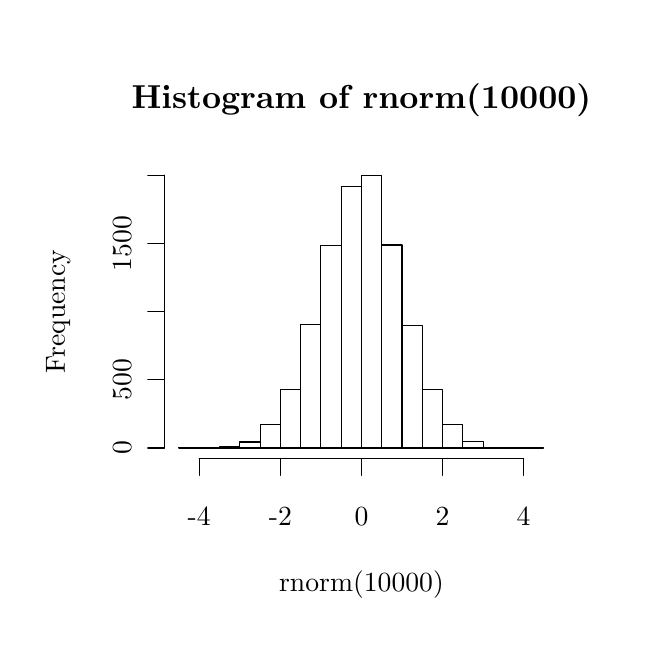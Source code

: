 % Created by tikzDevice version 0.5.3 on 2011-04-03 17:14:25
\begin{tikzpicture}[x=1pt,y=1pt]
\draw[color=white,opacity=0] (0,0) rectangle (216.81,216.81);
\begin{scope}
\path[clip] (  0.00,  0.00) rectangle (216.81,216.81);
\definecolor[named]{drawColor}{rgb}{0.40,0.41,0.40}
\definecolor[named]{drawColor}{rgb}{0.00,0.00,0.00}

\node[color=drawColor,anchor=base,inner sep=0pt, outer sep=0pt, scale=  1.20] at (120.41,187.70) {\bfseries Histogram of rnorm(10000)%
};

\node[color=drawColor,anchor=base,inner sep=0pt, outer sep=0pt, scale=  1.00] at (120.41, 13.20) {rnorm(10000)%
};

\node[rotate= 90.00,color=drawColor,anchor=base,inner sep=0pt, outer sep=0pt, scale=  1.00] at ( 13.20,114.41) {Frequency%
};
\end{scope}
\begin{scope}
\path[clip] (  0.00,  0.00) rectangle (216.81,216.81);
\definecolor[named]{drawColor}{rgb}{0.40,0.41,0.40}
\definecolor[named]{drawColor}{rgb}{0.00,0.00,0.00}

\draw[color=drawColor,line cap=round,line join=round,fill opacity=0.00,] ( 61.80, 61.20) -- (179.01, 61.20);

\draw[color=drawColor,line cap=round,line join=round,fill opacity=0.00,] ( 61.80, 61.20) -- ( 61.80, 55.20);

\draw[color=drawColor,line cap=round,line join=round,fill opacity=0.00,] ( 91.10, 61.20) -- ( 91.10, 55.20);

\draw[color=drawColor,line cap=round,line join=round,fill opacity=0.00,] (120.41, 61.20) -- (120.41, 55.20);

\draw[color=drawColor,line cap=round,line join=round,fill opacity=0.00,] (149.71, 61.20) -- (149.71, 55.20);

\draw[color=drawColor,line cap=round,line join=round,fill opacity=0.00,] (179.01, 61.20) -- (179.01, 55.20);

\node[color=drawColor,anchor=base,inner sep=0pt, outer sep=0pt, scale=  1.00] at ( 61.80, 37.20) {-4%
};

\node[color=drawColor,anchor=base,inner sep=0pt, outer sep=0pt, scale=  1.00] at ( 91.10, 37.20) {-2%
};

\node[color=drawColor,anchor=base,inner sep=0pt, outer sep=0pt, scale=  1.00] at (120.41, 37.20) {0%
};

\node[color=drawColor,anchor=base,inner sep=0pt, outer sep=0pt, scale=  1.00] at (149.71, 37.20) {2%
};

\node[color=drawColor,anchor=base,inner sep=0pt, outer sep=0pt, scale=  1.00] at (179.01, 37.20) {4%
};

\draw[color=drawColor,line cap=round,line join=round,fill opacity=0.00,] ( 49.20, 65.14) -- ( 49.20,163.72);

\draw[color=drawColor,line cap=round,line join=round,fill opacity=0.00,] ( 49.20, 65.14) -- ( 43.20, 65.14);

\draw[color=drawColor,line cap=round,line join=round,fill opacity=0.00,] ( 49.20, 89.79) -- ( 43.20, 89.79);

\draw[color=drawColor,line cap=round,line join=round,fill opacity=0.00,] ( 49.20,114.43) -- ( 43.20,114.43);

\draw[color=drawColor,line cap=round,line join=round,fill opacity=0.00,] ( 49.20,139.07) -- ( 43.20,139.07);

\draw[color=drawColor,line cap=round,line join=round,fill opacity=0.00,] ( 49.20,163.72) -- ( 43.20,163.72);

\node[rotate= 90.00,color=drawColor,anchor=base,inner sep=0pt, outer sep=0pt, scale=  1.00] at ( 37.20, 65.14) {0%
};

\node[rotate= 90.00,color=drawColor,anchor=base,inner sep=0pt, outer sep=0pt, scale=  1.00] at ( 37.20, 89.79) {500%
};

\node[rotate= 90.00,color=drawColor,anchor=base,inner sep=0pt, outer sep=0pt, scale=  1.00] at ( 37.20,139.07) {1500%
};
\end{scope}
\begin{scope}
\path[clip] ( 49.20, 61.20) rectangle (191.61,167.61);
\definecolor[named]{drawColor}{rgb}{0.40,0.41,0.40}
\definecolor[named]{drawColor}{rgb}{0.00,0.00,0.00}

\draw[color=drawColor,line cap=round,line join=round,fill opacity=0.00,] ( 54.47, 65.14) rectangle ( 61.80, 65.19);

\draw[color=drawColor,line cap=round,line join=round,fill opacity=0.00,] ( 61.80, 65.14) rectangle ( 69.13, 65.14);

\draw[color=drawColor,line cap=round,line join=round,fill opacity=0.00,] ( 69.13, 65.14) rectangle ( 76.45, 65.49);

\draw[color=drawColor,line cap=round,line join=round,fill opacity=0.00,] ( 76.45, 65.14) rectangle ( 83.78, 67.31);

\draw[color=drawColor,line cap=round,line join=round,fill opacity=0.00,] ( 83.78, 65.14) rectangle ( 91.10, 73.62);

\draw[color=drawColor,line cap=round,line join=round,fill opacity=0.00,] ( 91.10, 65.14) rectangle ( 98.43, 86.14);

\draw[color=drawColor,line cap=round,line join=round,fill opacity=0.00,] ( 98.43, 65.14) rectangle (105.75,109.90);

\draw[color=drawColor,line cap=round,line join=round,fill opacity=0.00,] (105.75, 65.14) rectangle (113.08,138.19);

\draw[color=drawColor,line cap=round,line join=round,fill opacity=0.00,] (113.08, 65.14) rectangle (120.41,159.63);

\draw[color=drawColor,line cap=round,line join=round,fill opacity=0.00,] (120.41, 65.14) rectangle (127.73,163.67);

\draw[color=drawColor,line cap=round,line join=round,fill opacity=0.00,] (127.73, 65.14) rectangle (135.06,138.48);

\draw[color=drawColor,line cap=round,line join=round,fill opacity=0.00,] (135.06, 65.14) rectangle (142.38,109.55);

\draw[color=drawColor,line cap=round,line join=round,fill opacity=0.00,] (142.38, 65.14) rectangle (149.71, 86.24);

\draw[color=drawColor,line cap=round,line join=round,fill opacity=0.00,] (149.71, 65.14) rectangle (157.03, 73.72);

\draw[color=drawColor,line cap=round,line join=round,fill opacity=0.00,] (157.03, 65.14) rectangle (164.36, 67.36);

\draw[color=drawColor,line cap=round,line join=round,fill opacity=0.00,] (164.36, 65.14) rectangle (171.68, 65.34);

\draw[color=drawColor,line cap=round,line join=round,fill opacity=0.00,] (171.68, 65.14) rectangle (179.01, 65.29);

\draw[color=drawColor,line cap=round,line join=round,fill opacity=0.00,] (179.01, 65.14) rectangle (186.34, 65.19);
\end{scope}
\end{tikzpicture}
